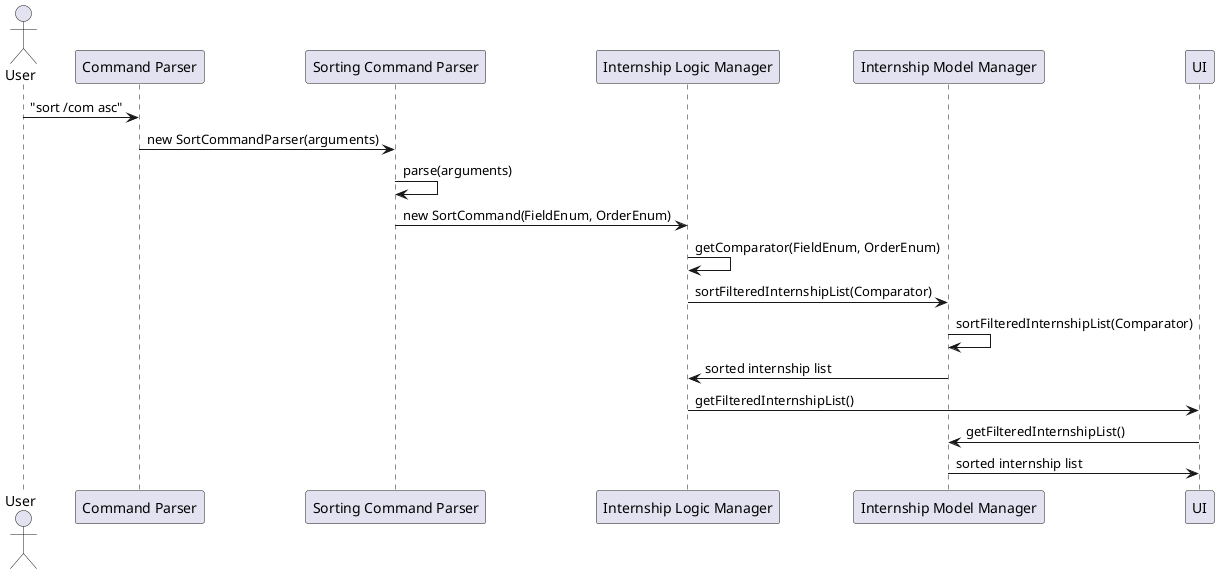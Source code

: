 @startuml

actor User
participant "Command Parser" as CommandParser
participant "Sorting Command Parser" as SortCommandParser
participant "Internship Logic Manager" as InternshipLogicManager
participant "Internship Model Manager" as InternshipModelManager
participant "UI" as UI

User -> CommandParser : "sort /com asc"
CommandParser -> SortCommandParser : new SortCommandParser(arguments)
SortCommandParser -> SortCommandParser : parse(arguments)
SortCommandParser -> InternshipLogicManager : new SortCommand(FieldEnum, OrderEnum)

InternshipLogicManager -> InternshipLogicManager : getComparator(FieldEnum, OrderEnum)
InternshipLogicManager -> InternshipModelManager : sortFilteredInternshipList(Comparator)
InternshipModelManager -> InternshipModelManager : sortFilteredInternshipList(Comparator)
InternshipModelManager -> InternshipLogicManager : sorted internship list

InternshipLogicManager -> UI : getFilteredInternshipList()
UI -> InternshipModelManager : getFilteredInternshipList()
InternshipModelManager -> UI : sorted internship list

@enduml